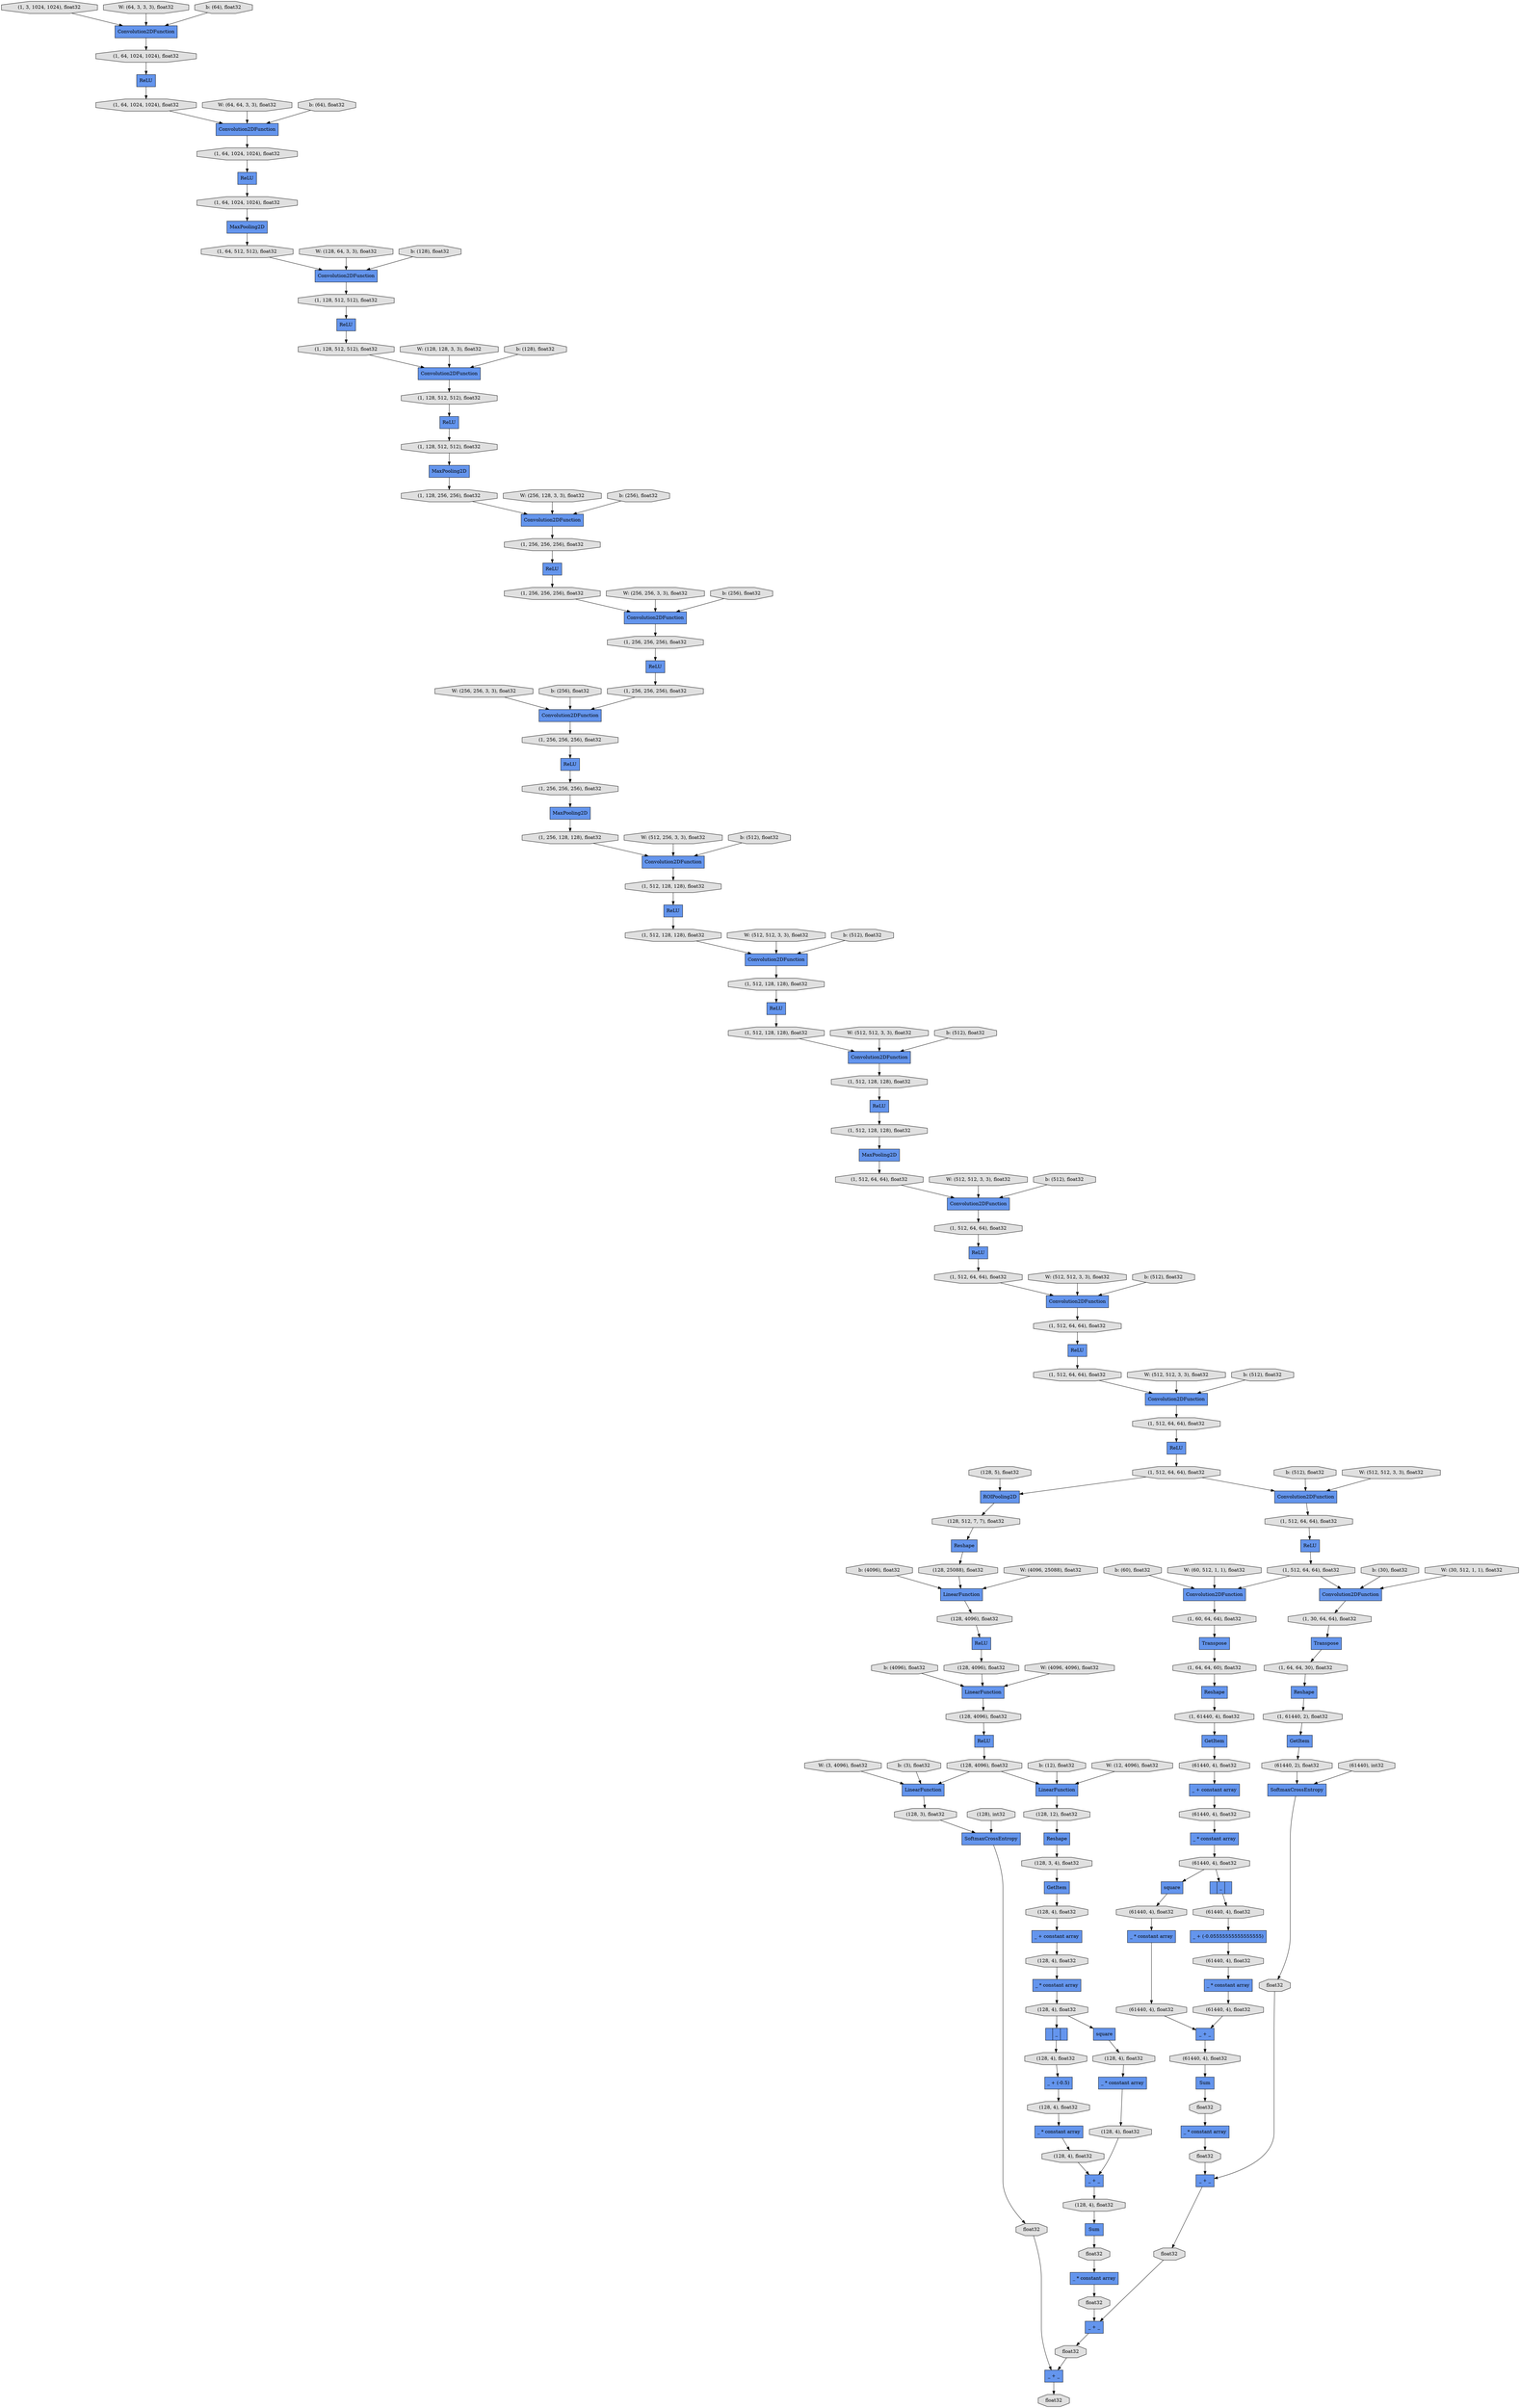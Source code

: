 digraph graphname{rankdir=TB;139962017636480 [style="filled",fillcolor="#E0E0E0",shape="octagon",label="W: (256, 256, 3, 3), float32"];139963495669888 [style="filled",fillcolor="#6495ED",shape="record",label="Convolution2DFunction"];139962000695536 [style="filled",fillcolor="#6495ED",shape="record",label="ROIPooling2D"];139962000638192 [style="filled",fillcolor="#E0E0E0",shape="octagon",label="(1, 512, 64, 64), float32"];139962010329440 [style="filled",fillcolor="#E0E0E0",shape="octagon",label="(1, 3, 1024, 1024), float32"];139962000695704 [style="filled",fillcolor="#6495ED",shape="record",label="Reshape"];139962000695760 [style="filled",fillcolor="#E0E0E0",shape="octagon",label="(128, 5), float32"];139962017636816 [style="filled",fillcolor="#E0E0E0",shape="octagon",label="b: (256), float32"];139962010329552 [style="filled",fillcolor="#E0E0E0",shape="octagon",label="(1, 64, 1024, 1024), float32"];139963495670336 [style="filled",fillcolor="#6495ED",shape="record",label="Convolution2DFunction"];139962000638584 [style="filled",fillcolor="#E0E0E0",shape="octagon",label="(1, 512, 64, 64), float32"];139962000638696 [style="filled",fillcolor="#E0E0E0",shape="octagon",label="(1, 512, 64, 64), float32"];139962017637096 [style="filled",fillcolor="#E0E0E0",shape="octagon",label="W: (512, 256, 3, 3), float32"];139962000696152 [style="filled",fillcolor="#E0E0E0",shape="octagon",label="(128, 512, 7, 7), float32"];139962010329944 [style="filled",fillcolor="#6495ED",shape="record",label="Convolution2DFunction"];139962010330056 [style="filled",fillcolor="#6495ED",shape="record",label="Convolution2DFunction"];139962000638976 [style="filled",fillcolor="#E0E0E0",shape="octagon",label="(1, 512, 64, 64), float32"];139962000696376 [style="filled",fillcolor="#6495ED",shape="record",label="ReLU"];139962017637432 [style="filled",fillcolor="#E0E0E0",shape="octagon",label="b: (512), float32"];139962010330168 [style="filled",fillcolor="#E0E0E0",shape="octagon",label="(1, 64, 1024, 1024), float32"];139962000639088 [style="filled",fillcolor="#E0E0E0",shape="octagon",label="(1, 64, 64, 60), float32"];139962010330224 [style="filled",fillcolor="#6495ED",shape="record",label="MaxPooling2D"];139962000696488 [style="filled",fillcolor="#E0E0E0",shape="octagon",label="(128, 25088), float32"];139962000639200 [style="filled",fillcolor="#E0E0E0",shape="octagon",label="(1, 64, 64, 30), float32"];139962000696544 [style="filled",fillcolor="#6495ED",shape="record",label="LinearFunction"];139962017637712 [style="filled",fillcolor="#E0E0E0",shape="octagon",label="W: (512, 512, 3, 3), float32"];139962010330448 [style="filled",fillcolor="#E0E0E0",shape="octagon",label="(1, 64, 1024, 1024), float32"];139962000696712 [style="filled",fillcolor="#6495ED",shape="record",label="LinearFunction"];139962000639368 [style="filled",fillcolor="#E0E0E0",shape="octagon",label="(1, 60, 64, 64), float32"];139962000696768 [style="filled",fillcolor="#E0E0E0",shape="octagon",label="(128, 4096), float32"];139962010330560 [style="filled",fillcolor="#6495ED",shape="record",label="ReLU"];139962000639480 [style="filled",fillcolor="#6495ED",shape="record",label="Transpose"];139962000639536 [style="filled",fillcolor="#6495ED",shape="record",label="Reshape"];139962010330672 [style="filled",fillcolor="#E0E0E0",shape="octagon",label="(1, 64, 1024, 1024), float32"];139962000696992 [style="filled",fillcolor="#E0E0E0",shape="octagon",label="(128, 4096), float32"];139962017638048 [style="filled",fillcolor="#E0E0E0",shape="octagon",label="b: (512), float32"];139962000697104 [style="filled",fillcolor="#6495ED",shape="record",label="ReLU"];139962017416976 [style="filled",fillcolor="#6495ED",shape="record",label="ReLU"];139962000697160 [style="filled",fillcolor="#6495ED",shape="record",label="LinearFunction"];139962000697216 [style="filled",fillcolor="#E0E0E0",shape="octagon",label="(128, 4096), float32"];139962000639928 [style="filled",fillcolor="#E0E0E0",shape="octagon",label="(1, 61440, 4), float32"];139962017638328 [style="filled",fillcolor="#E0E0E0",shape="octagon",label="W: (512, 512, 3, 3), float32"];139962010331064 [style="filled",fillcolor="#E0E0E0",shape="octagon",label="(1, 64, 512, 512), float32"];139962010331232 [style="filled",fillcolor="#E0E0E0",shape="octagon",label="(1, 128, 512, 512), float32"];139962000640152 [style="filled",fillcolor="#E0E0E0",shape="octagon",label="(1, 30, 64, 64), float32"];139962000697552 [style="filled",fillcolor="#E0E0E0",shape="octagon",label="(128, 4096), float32"];139962010331344 [style="filled",fillcolor="#E0E0E0",shape="octagon",label="(1, 256, 256, 256), float32"];139962000640264 [style="filled",fillcolor="#6495ED",shape="record",label="Transpose"];139962010386384 [style="filled",fillcolor="#6495ED",shape="record",label="ReLU"];139962017638664 [style="filled",fillcolor="#E0E0E0",shape="octagon",label="b: (512), float32"];139962010331400 [style="filled",fillcolor="#6495ED",shape="record",label="ReLU"];139962000697664 [style="filled",fillcolor="#6495ED",shape="record",label="LinearFunction"];139962010331456 [style="filled",fillcolor="#6495ED",shape="record",label="MaxPooling2D"];139962000697776 [style="filled",fillcolor="#E0E0E0",shape="octagon",label="(128, 12), float32"];139962010331568 [style="filled",fillcolor="#E0E0E0",shape="octagon",label="(1, 128, 512, 512), float32"];139962017638944 [style="filled",fillcolor="#E0E0E0",shape="octagon",label="W: (512, 512, 3, 3), float32"];139962000698056 [style="filled",fillcolor="#E0E0E0",shape="octagon",label="(128, 3), float32"];139962000640712 [style="filled",fillcolor="#6495ED",shape="record",label="Reshape"];139962010331904 [style="filled",fillcolor="#E0E0E0",shape="octagon",label="(1, 128, 512, 512), float32"];139962000640824 [style="filled",fillcolor="#E0E0E0",shape="octagon",label="(61440, 4), float32"];139962000640880 [style="filled",fillcolor="#E0E0E0",shape="octagon",label="(61440, 2), float32"];139962017639280 [style="filled",fillcolor="#E0E0E0",shape="octagon",label="b: (512), float32"];139962010332016 [style="filled",fillcolor="#6495ED",shape="record",label="ReLU"];139962010332128 [style="filled",fillcolor="#E0E0E0",shape="octagon",label="(1, 128, 512, 512), float32"];139962017639560 [style="filled",fillcolor="#E0E0E0",shape="octagon",label="W: (512, 512, 3, 3), float32"];139962010332296 [style="filled",fillcolor="#E0E0E0",shape="octagon",label="(1, 128, 256, 256), float32"];139962010332352 [style="filled",fillcolor="#6495ED",shape="record",label="Convolution2DFunction"];139962000698616 [style="filled",fillcolor="#6495ED",shape="record",label="_ + constant array"];139962000641328 [style="filled",fillcolor="#E0E0E0",shape="octagon",label="(1, 61440, 2), float32"];139962010332464 [style="filled",fillcolor="#6495ED",shape="record",label="Convolution2DFunction"];139962000698840 [style="filled",fillcolor="#6495ED",shape="record",label="_ * constant array"];139962000641496 [style="filled",fillcolor="#6495ED",shape="record",label="GetItem"];139962017639896 [style="filled",fillcolor="#E0E0E0",shape="octagon",label="b: (512), float32"];139962000698896 [style="filled",fillcolor="#6495ED",shape="record",label="|_|"];139962010332688 [style="filled",fillcolor="#E0E0E0",shape="octagon",label="(1, 256, 256, 256), float32"];139962000698952 [style="filled",fillcolor="#E0E0E0",shape="octagon",label="(61440, 4), float32"];139962010332800 [style="filled",fillcolor="#6495ED",shape="record",label="ReLU"];139962010332856 [style="filled",fillcolor="#6495ED",shape="record",label="ReLU"];139962017640176 [style="filled",fillcolor="#E0E0E0",shape="octagon",label="W: (512, 512, 3, 3), float32"];139962000699176 [style="filled",fillcolor="#E0E0E0",shape="octagon",label="(61440, 4), float32"];139962010332968 [style="filled",fillcolor="#E0E0E0",shape="octagon",label="(1, 256, 256, 256), float32"];139962000641944 [style="filled",fillcolor="#6495ED",shape="record",label="GetItem"];139962010333080 [style="filled",fillcolor="#6495ED",shape="record",label="MaxPooling2D"];139962010333136 [style="filled",fillcolor="#6495ED",shape="record",label="ReLU"];139962010423424 [style="filled",fillcolor="#E0E0E0",shape="octagon",label="b: (512), float32"];139962000748728 [style="filled",fillcolor="#6495ED",shape="record",label="_ * constant array"];139962000789744 [style="filled",fillcolor="#E0E0E0",shape="octagon",label="(128, 4), float32"];139962010448112 [style="filled",fillcolor="#E0E0E0",shape="octagon",label="b: (12), float32"];139962000748840 [style="filled",fillcolor="#E0E0E0",shape="octagon",label="(61440, 4), float32"];139962000789856 [style="filled",fillcolor="#6495ED",shape="record",label="_ * constant array"];139962000789912 [style="filled",fillcolor="#E0E0E0",shape="octagon",label="(128, 4), float32"];139962000748952 [style="filled",fillcolor="#6495ED",shape="record",label="square"];139962010423704 [style="filled",fillcolor="#E0E0E0",shape="octagon",label="W: (60, 512, 1, 1), float32"];139962010579352 [style="filled",fillcolor="#6495ED",shape="record",label="Convolution2DFunction"];139962010448336 [style="filled",fillcolor="#E0E0E0",shape="octagon",label="W: (3, 4096), float32"];139962010423760 [style="filled",fillcolor="#E0E0E0",shape="octagon",label="b: (30), float32"];139962010382744 [style="filled",fillcolor="#E0E0E0",shape="octagon",label="(1, 256, 256, 256), float32"];139962000790024 [style="filled",fillcolor="#6495ED",shape="record",label="square"];139962000749064 [style="filled",fillcolor="#6495ED",shape="record",label="_ + (-0.05555555555555555)"];139962010382856 [style="filled",fillcolor="#6495ED",shape="record",label="Convolution2DFunction"];139962017558992 [style="filled",fillcolor="#E0E0E0",shape="octagon",label="W: (64, 3, 3, 3), float32"];139962000749176 [style="filled",fillcolor="#6495ED",shape="record",label="_ * constant array"];139962000790248 [style="filled",fillcolor="#6495ED",shape="record",label="_ + (-0.5)"];139962010424040 [style="filled",fillcolor="#E0E0E0",shape="octagon",label="b: (512), float32"];139962010383136 [style="filled",fillcolor="#E0E0E0",shape="octagon",label="(1, 256, 256, 256), float32"];139962017559328 [style="filled",fillcolor="#E0E0E0",shape="octagon",label="b: (64), float32"];139962000790360 [style="filled",fillcolor="#6495ED",shape="record",label="_ * constant array"];139962000749400 [style="filled",fillcolor="#E0E0E0",shape="octagon",label="(61440, 4), float32"];139962010383192 [style="filled",fillcolor="#6495ED",shape="record",label="MaxPooling2D"];139962010448784 [style="filled",fillcolor="#E0E0E0",shape="octagon",label="b: (3), float32"];139962000790472 [style="filled",fillcolor="#E0E0E0",shape="octagon",label="(128, 4), float32"];139962010383304 [style="filled",fillcolor="#E0E0E0",shape="octagon",label="(1, 256, 256, 256), float32"];139962000749624 [style="filled",fillcolor="#E0E0E0",shape="octagon",label="(61440, 4), float32"];139962017559608 [style="filled",fillcolor="#E0E0E0",shape="octagon",label="W: (64, 64, 3, 3), float32"];139962010383472 [style="filled",fillcolor="#E0E0E0",shape="octagon",label="(1, 256, 128, 128), float32"];139962000790696 [style="filled",fillcolor="#E0E0E0",shape="octagon",label="(128, 4), float32"];139962000749736 [style="filled",fillcolor="#6495ED",shape="record",label="_ + _"];139962010580136 [style="filled",fillcolor="#6495ED",shape="record",label="Convolution2DFunction"];139962010424488 [style="filled",fillcolor="#E0E0E0",shape="octagon",label="W: (30, 512, 1, 1), float32"];139962000749792 [style="filled",fillcolor="#E0E0E0",shape="octagon",label="(61440, 4), float32"];139962010383528 [style="filled",fillcolor="#6495ED",shape="record",label="Convolution2DFunction"];139962000749848 [style="filled",fillcolor="#6495ED",shape="record",label="_ * constant array"];139962010383640 [style="filled",fillcolor="#6495ED",shape="record",label="Convolution2DFunction"];139962000790864 [style="filled",fillcolor="#6495ED",shape="record",label="_ + _"];139962000749904 [style="filled",fillcolor="#6495ED",shape="record",label="SoftmaxCrossEntropy"];139962010580360 [style="filled",fillcolor="#6495ED",shape="record",label="Convolution2DFunction"];139962010424712 [style="filled",fillcolor="#E0E0E0",shape="octagon",label="W: (512, 512, 3, 3), float32"];139962017559944 [style="filled",fillcolor="#E0E0E0",shape="octagon",label="b: (64), float32"];139962000790976 [style="filled",fillcolor="#E0E0E0",shape="octagon",label="(128, 4), float32"];139962000750016 [style="filled",fillcolor="#6495ED",shape="record",label="Sum"];139962000791032 [style="filled",fillcolor="#6495ED",shape="record",label="_ * constant array"];139962000750072 [style="filled",fillcolor="#E0E0E0",shape="octagon",label="(61440, 4), float32"];139962010383864 [style="filled",fillcolor="#E0E0E0",shape="octagon",label="(1, 512, 128, 128), float32"];139962010490360 [style="filled",fillcolor="#6495ED",shape="record",label="Convolution2DFunction"];139962000791088 [style="filled",fillcolor="#6495ED",shape="record",label="SoftmaxCrossEntropy"];139962010383976 [style="filled",fillcolor="#6495ED",shape="record",label="Convolution2DFunction"];139962000791200 [style="filled",fillcolor="#6495ED",shape="record",label="Sum"];139962000750240 [style="filled",fillcolor="#E0E0E0",shape="octagon",label="(61440, 4), float32"];139962010384032 [style="filled",fillcolor="#6495ED",shape="record",label="ReLU"];139962000791256 [style="filled",fillcolor="#E0E0E0",shape="octagon",label="(128, 4), float32"];139962017560224 [style="filled",fillcolor="#E0E0E0",shape="octagon",label="W: (128, 64, 3, 3), float32"];139962010384144 [style="filled",fillcolor="#E0E0E0",shape="octagon",label="(1, 512, 128, 128), float32"];139962000750408 [style="filled",fillcolor="#E0E0E0",shape="octagon",label="float32"];139962010580808 [style="filled",fillcolor="#E0E0E0",shape="octagon",label="(1, 512, 64, 64), float32"];139962000750464 [style="filled",fillcolor="#6495ED",shape="record",label="Reshape"];139962000791424 [style="filled",fillcolor="#E0E0E0",shape="octagon",label="(128, 4), float32"];139962000791536 [style="filled",fillcolor="#E0E0E0",shape="octagon",label="float32"];139962017560560 [style="filled",fillcolor="#E0E0E0",shape="octagon",label="b: (128), float32"];139962000750688 [style="filled",fillcolor="#E0E0E0",shape="octagon",label="float32"];139962010425440 [style="filled",fillcolor="#E0E0E0",shape="octagon",label="b: (60), float32"];139962010384480 [style="filled",fillcolor="#E0E0E0",shape="octagon",label="(1, 512, 128, 128), float32"];139962000791704 [style="filled",fillcolor="#E0E0E0",shape="octagon",label="float32"];139962000750744 [style="filled",fillcolor="#E0E0E0",shape="octagon",label="(61440), int32"];139962000791760 [style="filled",fillcolor="#6495ED",shape="record",label="_ + _"];139962010384592 [style="filled",fillcolor="#6495ED",shape="record",label="ReLU"];139962000791816 [style="filled",fillcolor="#E0E0E0",shape="octagon",label="(128), int32"];139962017560840 [style="filled",fillcolor="#E0E0E0",shape="octagon",label="W: (128, 128, 3, 3), float32"];139962010384704 [style="filled",fillcolor="#E0E0E0",shape="octagon",label="(1, 512, 128, 128), float32"];139962010581368 [style="filled",fillcolor="#6495ED",shape="record",label="ReLU"];139962000751024 [style="filled",fillcolor="#6495ED",shape="record",label="GetItem"];139962010425776 [style="filled",fillcolor="#E0E0E0",shape="octagon",label="W: (4096, 25088), float32"];139962017561176 [style="filled",fillcolor="#E0E0E0",shape="octagon",label="b: (128), float32"];139962000792208 [style="filled",fillcolor="#E0E0E0",shape="octagon",label="float32"];139962010385040 [style="filled",fillcolor="#E0E0E0",shape="octagon",label="(1, 512, 128, 128), float32"];139962000792264 [style="filled",fillcolor="#6495ED",shape="record",label="_ + _"];139962000792320 [style="filled",fillcolor="#6495ED",shape="record",label="_ + _"];139962000751360 [style="filled",fillcolor="#E0E0E0",shape="octagon",label="float32"];139962010385152 [style="filled",fillcolor="#6495ED",shape="record",label="ReLU"];139962000792376 [style="filled",fillcolor="#E0E0E0",shape="octagon",label="float32"];139962010426224 [style="filled",fillcolor="#E0E0E0",shape="octagon",label="b: (4096), float32"];139962010385264 [style="filled",fillcolor="#E0E0E0",shape="octagon",label="(1, 512, 128, 128), float32"];139962017561456 [style="filled",fillcolor="#E0E0E0",shape="octagon",label="W: (256, 128, 3, 3), float32"];139962000751584 [style="filled",fillcolor="#E0E0E0",shape="octagon",label="(128, 3, 4), float32"];139962000792600 [style="filled",fillcolor="#E0E0E0",shape="octagon",label="float32"];139962010385432 [style="filled",fillcolor="#E0E0E0",shape="octagon",label="(1, 512, 64, 64), float32"];139962010426448 [style="filled",fillcolor="#E0E0E0",shape="octagon",label="W: (4096, 4096), float32"];139962010385488 [style="filled",fillcolor="#6495ED",shape="record",label="Convolution2DFunction"];139962000792768 [style="filled",fillcolor="#E0E0E0",shape="octagon",label="float32"];139962010385600 [style="filled",fillcolor="#6495ED",shape="record",label="Convolution2DFunction"];139962017561792 [style="filled",fillcolor="#E0E0E0",shape="octagon",label="b: (256), float32"];139962010385824 [style="filled",fillcolor="#E0E0E0",shape="octagon",label="(1, 512, 64, 64), float32"];139962017562072 [style="filled",fillcolor="#E0E0E0",shape="octagon",label="W: (256, 256, 3, 3), float32"];139962000752144 [style="filled",fillcolor="#E0E0E0",shape="octagon",label="(128, 4), float32"];139962010426896 [style="filled",fillcolor="#E0E0E0",shape="octagon",label="b: (4096), float32"];139962010385936 [style="filled",fillcolor="#6495ED",shape="record",label="ReLU"];139962010385992 [style="filled",fillcolor="#6495ED",shape="record",label="ReLU"];139962010386104 [style="filled",fillcolor="#E0E0E0",shape="octagon",label="(1, 512, 64, 64), float32"];139962000752368 [style="filled",fillcolor="#6495ED",shape="record",label="_ + constant array"];139962010427120 [style="filled",fillcolor="#E0E0E0",shape="octagon",label="W: (12, 4096), float32"];139962000752424 [style="filled",fillcolor="#6495ED",shape="record",label="_ * constant array"];139962017562408 [style="filled",fillcolor="#E0E0E0",shape="octagon",label="b: (256), float32"];139962010386272 [style="filled",fillcolor="#E0E0E0",shape="octagon",label="(1, 512, 64, 64), float32"];139962000752536 [style="filled",fillcolor="#6495ED",shape="record",label="|_|"];139962000752592 [style="filled",fillcolor="#E0E0E0",shape="octagon",label="(128, 4), float32"];139962017561176 -> 139963495670336;139962010383472 -> 139962010382856;139962010383640 -> 139962010385040;139962000749736 -> 139962000750240;139962010383192 -> 139962010385432;139962010424040 -> 139962010579352;139962000639200 -> 139962000640712;139962000789856 -> 139962000791704;139962010579352 -> 139962010580808;139962017559944 -> 139962010329944;139962000641328 -> 139962000641496;139962000749624 -> 139962000749736;139962010423704 -> 139962010580360;139962017562072 -> 139962010332352;139962000697104 -> 139962000697552;139962000697552 -> 139962000697664;139962010384592 -> 139962010384704;139962010332856 -> 139962010332968;139962000791200 -> 139962000791536;139962000696544 -> 139962000696768;139962000699176 -> 139962000748952;139962010386104 -> 139962010385488;139962000697216 -> 139962000697104;139962017636816 -> 139962010332464;139962010383528 -> 139962010384480;139962000640152 -> 139962000640264;139962010580360 -> 139962000639368;139962017636480 -> 139962010332464;139962010332688 -> 139962010332856;139962000752592 -> 139962000752424;139962010424488 -> 139962010580136;139962017561456 -> 139962010330056;139962000639928 -> 139962000641944;139962017558992 -> 139962010490360;139962010331400 -> 139962010331568;139962000792376 -> 139962000792264;139962000750688 -> 139962000791760;139962000791760 -> 139962000792376;139962010384480 -> 139962010384592;139962000750240 -> 139962000750016;139962000748728 -> 139962000750688;139962010580136 -> 139962000640152;139962000698952 -> 139962000698840;139962017639896 -> 139962010385488;139962010331232 -> 139962010331400;139962017560224 -> 139963495669888;139962017560560 -> 139963495669888;139962010490360 -> 139962010329552;139962017638048 -> 139962010383528;139962000696376 -> 139962000696992;139962000638976 -> 139962010580136;139962000698616 -> 139962000698952;139962010383136 -> 139962010332800;139962000697552 -> 139962000697160;139962017561792 -> 139962010330056;139962017639560 -> 139962010385488;139962017559328 -> 139962010490360;139962010448112 -> 139962000697160;139962017637432 -> 139962010382856;139962010330224 -> 139962010331064;139962000641944 -> 139962000640824;139962010385936 -> 139962000638696;139962017559608 -> 139962010329944;139962000790472 -> 139962000790360;139962010426224 -> 139962000696544;139962000750016 -> 139962000750408;139962010385824 -> 139962010385992;139962000748952 -> 139962000749400;139962010330672 -> 139962010330224;139962000751584 -> 139962000751024;139962017638944 -> 139962010383976;139962017562408 -> 139962010332352;139962000638584 -> 139962010385936;139962010427120 -> 139962000697160;139962000750408 -> 139962000748728;139962000749848 -> 139962000750072;139962000752144 -> 139962000752368;139962000696768 -> 139962000696376;139962000792208 -> 139962000792320;139962000791088 -> 139962000792208;139962010385040 -> 139962010385152;139962010332800 -> 139962010383304;139962000750072 -> 139962000749736;139962017638664 -> 139962010383640;139962000748840 -> 139962000749064;139962010426896 -> 139962000696712;139962000639480 -> 139962000639088;139962010425776 -> 139962000696544;139962000789744 -> 139962000752536;139962010332352 -> 139962010331344;139962000749064 -> 139962000749792;139962000750744 -> 139962000749904;139962010382744 -> 139962010332464;139962010332128 -> 139962010331456;139962010329944 -> 139962010330448;139962000696992 -> 139962000696712;139962000791032 -> 139962000791256;139962010385432 -> 139962010383976;139962000749904 -> 139962000751360;139962000749400 -> 139962000749176;139962000639536 -> 139962000639928;139962000696152 -> 139962000695704;139962010332464 -> 139962010383136;139962010384032 -> 139962010384144;139962000638696 -> 139962010579352;139962010330448 -> 139962010330560;139962000789744 -> 139962000790024;139962000790696 -> 139962000790864;139962010385488 -> 139962010386272;139962000790864 -> 139962000791424;139962000791704 -> 139962000792264;139962000697160 -> 139962000697776;139962000790248 -> 139962000790976;139962000695704 -> 139962000696488;139962010332016 -> 139962010332128;139962010385600 -> 139962000638584;139962000638976 -> 139962010580360;139962010330560 -> 139962010330672;139962010424712 -> 139962010579352;139962000641496 -> 139962000640880;139962000789912 -> 139962000790248;139962017638328 -> 139962010383640;139962010331568 -> 139963495670336;139962010333136 -> 139962010382744;139963495669888 -> 139962010331232;139962010383864 -> 139962010384032;139962000790976 -> 139962000791032;139962000792600 -> 139962000792320;139962000791816 -> 139962000791088;139962000640712 -> 139962000641328;139962000698896 -> 139962000748840;139962017637096 -> 139962010382856;139962010382856 -> 139962010383864;139962010331456 -> 139962010332296;139962010331064 -> 139963495669888;139962010384704 -> 139962010383640;139962010329440 -> 139962010490360;139962000699176 -> 139962000698896;139962000639088 -> 139962000639536;139962010329552 -> 139962017416976;139962000751024 -> 139962000752144;139962000752424 -> 139962000789744;139962000697776 -> 139962000750464;139962010384144 -> 139962010383528;139962000638696 -> 139962000695536;139962017637712 -> 139962010383528;139962010383304 -> 139962010333080;139962000750464 -> 139962000751584;139962000749792 -> 139962000749848;139962000698840 -> 139962000699176;139962010385152 -> 139962010385264;139962010331904 -> 139962010332016;139963495670336 -> 139962010331904;139962000791536 -> 139962000789856;139962000752368 -> 139962000752592;139962000640880 -> 139962000749904;139962010331344 -> 139962010333136;139962010448784 -> 139962000697664;139962010330056 -> 139962010332688;139962000751360 -> 139962000791760;139962000639368 -> 139962000639480;139962010385992 -> 139962010386104;139962010423424 -> 139962010385600;139962017560840 -> 139963495670336;139962010423760 -> 139962010580136;139962000752536 -> 139962000789912;139962010330168 -> 139962010329944;139962000696712 -> 139962000697216;139962010581368 -> 139962000638976;139962010385264 -> 139962010383192;139962017416976 -> 139962010330168;139962010386384 -> 139962000638192;139962000791256 -> 139962000790864;139962000792320 -> 139962000792768;139962017640176 -> 139962010385600;139962010580808 -> 139962010581368;139962000697664 -> 139962000698056;139962010332968 -> 139962010332352;139962000695536 -> 139962000696152;139962010426448 -> 139962000696712;139962000790360 -> 139962000790696;139962010425440 -> 139962010580360;139962010386272 -> 139962010386384;139962000640264 -> 139962000639200;139962000695760 -> 139962000695536;139962000790024 -> 139962000790472;139962000638192 -> 139962010385600;139962000749176 -> 139962000749624;139962000792264 -> 139962000792600;139962010448336 -> 139962000697664;139962010333080 -> 139962010383472;139962000640824 -> 139962000698616;139962000696488 -> 139962000696544;139962010332296 -> 139962010330056;139962017639280 -> 139962010383976;139962010383976 -> 139962010385824;139962000791424 -> 139962000791200;139962000698056 -> 139962000791088;}